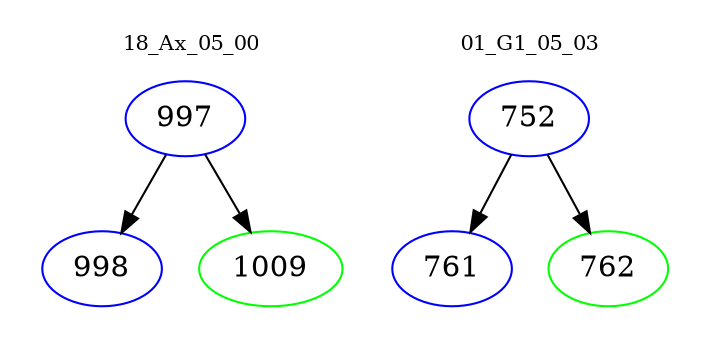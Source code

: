 digraph{
subgraph cluster_0 {
color = white
label = "18_Ax_05_00";
fontsize=10;
T0_997 [label="997", color="blue"]
T0_997 -> T0_998 [color="black"]
T0_998 [label="998", color="blue"]
T0_997 -> T0_1009 [color="black"]
T0_1009 [label="1009", color="green"]
}
subgraph cluster_1 {
color = white
label = "01_G1_05_03";
fontsize=10;
T1_752 [label="752", color="blue"]
T1_752 -> T1_761 [color="black"]
T1_761 [label="761", color="blue"]
T1_752 -> T1_762 [color="black"]
T1_762 [label="762", color="green"]
}
}
